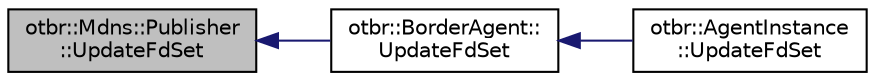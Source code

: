digraph "otbr::Mdns::Publisher::UpdateFdSet"
{
  edge [fontname="Helvetica",fontsize="10",labelfontname="Helvetica",labelfontsize="10"];
  node [fontname="Helvetica",fontsize="10",shape=record];
  rankdir="LR";
  Node16 [label="otbr::Mdns::Publisher\l::UpdateFdSet",height=0.2,width=0.4,color="black", fillcolor="grey75", style="filled", fontcolor="black"];
  Node16 -> Node17 [dir="back",color="midnightblue",fontsize="10",style="solid",fontname="Helvetica"];
  Node17 [label="otbr::BorderAgent::\lUpdateFdSet",height=0.2,width=0.4,color="black", fillcolor="white", style="filled",URL="$d4/dfd/classotbr_1_1BorderAgent.html#ae670a61a5b0810a67827d5d625449ee2",tooltip="This method updates the fd_set and timeout for mainloop. "];
  Node17 -> Node18 [dir="back",color="midnightblue",fontsize="10",style="solid",fontname="Helvetica"];
  Node18 [label="otbr::AgentInstance\l::UpdateFdSet",height=0.2,width=0.4,color="black", fillcolor="white", style="filled",URL="$d3/d79/classotbr_1_1AgentInstance.html#a219096bcc219d65be95537bd2a792695",tooltip="This method updates the file descriptor sets and timeout for mainloop. "];
}
